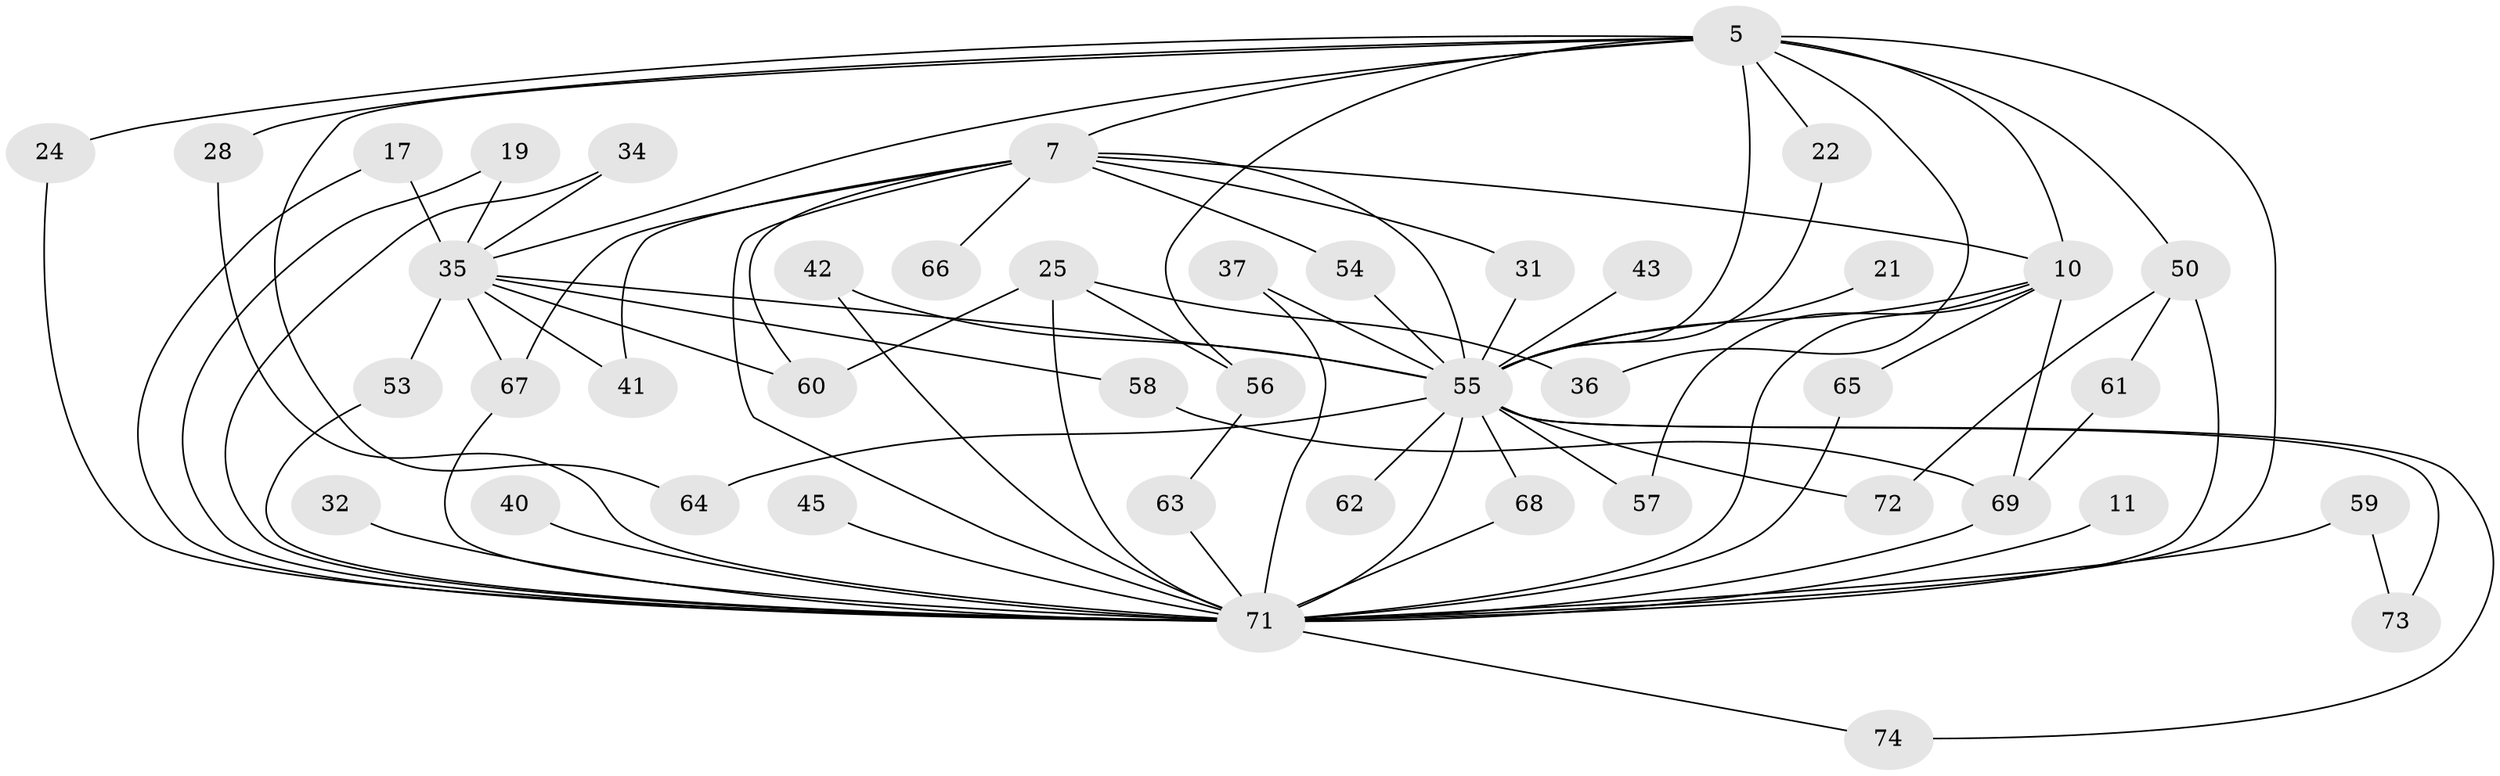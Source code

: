 // original degree distribution, {10: 0.013513513513513514, 18: 0.013513513513513514, 15: 0.02702702702702703, 14: 0.02702702702702703, 21: 0.013513513513513514, 13: 0.013513513513513514, 24: 0.013513513513513514, 30: 0.013513513513513514, 2: 0.5405405405405406, 5: 0.02702702702702703, 8: 0.02702702702702703, 3: 0.21621621621621623, 4: 0.04054054054054054, 6: 0.013513513513513514}
// Generated by graph-tools (version 1.1) at 2025/48/03/04/25 21:48:58]
// undirected, 44 vertices, 80 edges
graph export_dot {
graph [start="1"]
  node [color=gray90,style=filled];
  5 [super="+3"];
  7 [super="+4"];
  10 [super="+1"];
  11;
  17;
  19;
  21;
  22 [super="+18"];
  24;
  25 [super="+15"];
  28;
  31;
  32 [super="+30"];
  34;
  35 [super="+29+20"];
  36;
  37;
  40;
  41;
  42;
  43 [super="+16"];
  45;
  50 [super="+27+49"];
  53 [super="+39"];
  54;
  55 [super="+12+38+6"];
  56 [super="+33+26"];
  57;
  58;
  59;
  60 [super="+23"];
  61;
  62;
  63;
  64;
  65;
  66;
  67 [super="+51"];
  68;
  69 [super="+47+48"];
  71 [super="+70+52+9"];
  72;
  73;
  74;
  5 -- 7 [weight=4];
  5 -- 10 [weight=4];
  5 -- 36;
  5 -- 56 [weight=3];
  5 -- 64;
  5 -- 22;
  5 -- 24;
  5 -- 28;
  5 -- 50 [weight=2];
  5 -- 35 [weight=2];
  5 -- 55 [weight=4];
  5 -- 71 [weight=4];
  7 -- 10 [weight=4];
  7 -- 54;
  7 -- 55 [weight=5];
  7 -- 66 [weight=2];
  7 -- 41;
  7 -- 60;
  7 -- 31;
  7 -- 67;
  7 -- 71 [weight=5];
  10 -- 57;
  10 -- 65;
  10 -- 69 [weight=2];
  10 -- 55 [weight=5];
  10 -- 71 [weight=5];
  11 -- 71;
  17 -- 35;
  17 -- 71;
  19 -- 35;
  19 -- 71 [weight=2];
  21 -- 55;
  22 -- 55;
  24 -- 71;
  25 -- 36;
  25 -- 71 [weight=5];
  25 -- 60;
  25 -- 56;
  28 -- 71;
  31 -- 55;
  32 -- 71 [weight=3];
  34 -- 35;
  34 -- 71;
  35 -- 53;
  35 -- 41;
  35 -- 58;
  35 -- 60;
  35 -- 55 [weight=2];
  35 -- 67;
  37 -- 55;
  37 -- 71;
  40 -- 71;
  42 -- 55;
  42 -- 71;
  43 -- 55 [weight=3];
  45 -- 71 [weight=2];
  50 -- 61;
  50 -- 72;
  50 -- 71 [weight=2];
  53 -- 71;
  54 -- 55;
  55 -- 64;
  55 -- 72;
  55 -- 68;
  55 -- 74;
  55 -- 73;
  55 -- 57;
  55 -- 62 [weight=2];
  55 -- 71 [weight=6];
  56 -- 63;
  58 -- 69;
  59 -- 73;
  59 -- 71 [weight=2];
  61 -- 69;
  63 -- 71;
  65 -- 71;
  67 -- 71;
  68 -- 71;
  69 -- 71 [weight=3];
  71 -- 74;
}
